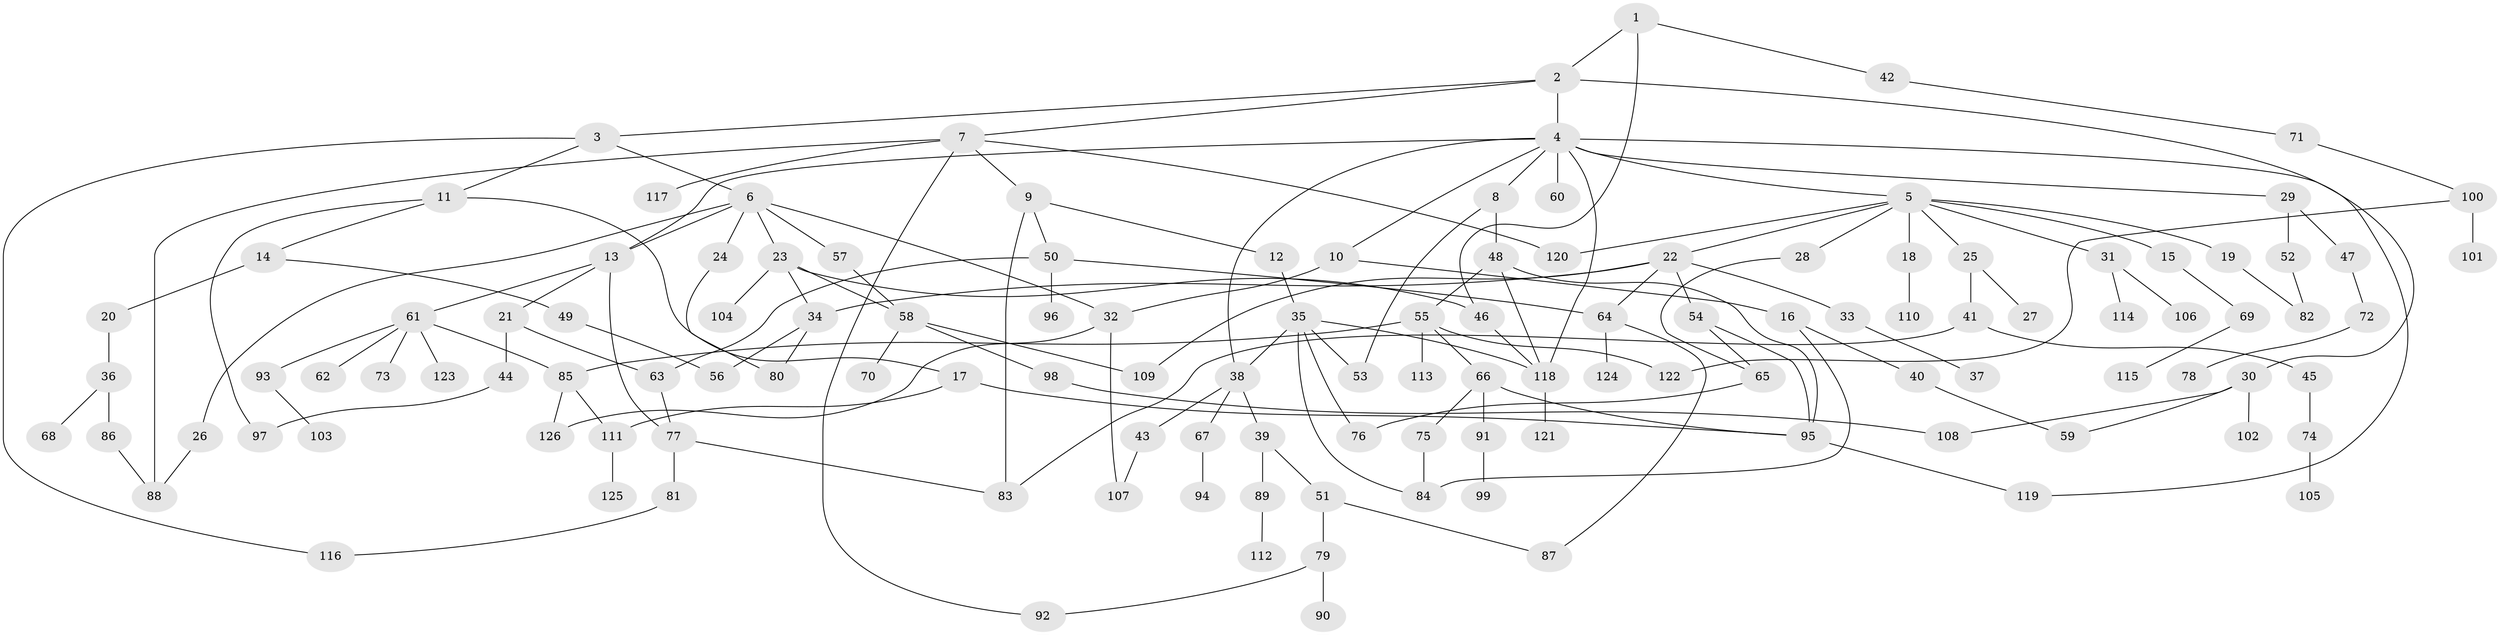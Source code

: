 // Generated by graph-tools (version 1.1) at 2025/01/03/09/25 03:01:07]
// undirected, 126 vertices, 166 edges
graph export_dot {
graph [start="1"]
  node [color=gray90,style=filled];
  1;
  2;
  3;
  4;
  5;
  6;
  7;
  8;
  9;
  10;
  11;
  12;
  13;
  14;
  15;
  16;
  17;
  18;
  19;
  20;
  21;
  22;
  23;
  24;
  25;
  26;
  27;
  28;
  29;
  30;
  31;
  32;
  33;
  34;
  35;
  36;
  37;
  38;
  39;
  40;
  41;
  42;
  43;
  44;
  45;
  46;
  47;
  48;
  49;
  50;
  51;
  52;
  53;
  54;
  55;
  56;
  57;
  58;
  59;
  60;
  61;
  62;
  63;
  64;
  65;
  66;
  67;
  68;
  69;
  70;
  71;
  72;
  73;
  74;
  75;
  76;
  77;
  78;
  79;
  80;
  81;
  82;
  83;
  84;
  85;
  86;
  87;
  88;
  89;
  90;
  91;
  92;
  93;
  94;
  95;
  96;
  97;
  98;
  99;
  100;
  101;
  102;
  103;
  104;
  105;
  106;
  107;
  108;
  109;
  110;
  111;
  112;
  113;
  114;
  115;
  116;
  117;
  118;
  119;
  120;
  121;
  122;
  123;
  124;
  125;
  126;
  1 -- 2;
  1 -- 42;
  1 -- 46;
  2 -- 3;
  2 -- 4;
  2 -- 7;
  2 -- 30;
  3 -- 6;
  3 -- 11;
  3 -- 116;
  4 -- 5;
  4 -- 8;
  4 -- 10;
  4 -- 29;
  4 -- 60;
  4 -- 118;
  4 -- 13;
  4 -- 119;
  4 -- 38;
  5 -- 15;
  5 -- 18;
  5 -- 19;
  5 -- 22;
  5 -- 25;
  5 -- 28;
  5 -- 31;
  5 -- 120;
  6 -- 13;
  6 -- 23;
  6 -- 24;
  6 -- 26;
  6 -- 57;
  6 -- 32;
  7 -- 9;
  7 -- 117;
  7 -- 92;
  7 -- 88;
  7 -- 120;
  8 -- 48;
  8 -- 53;
  9 -- 12;
  9 -- 50;
  9 -- 83;
  10 -- 16;
  10 -- 32;
  11 -- 14;
  11 -- 17;
  11 -- 97;
  12 -- 35;
  13 -- 21;
  13 -- 61;
  13 -- 77;
  14 -- 20;
  14 -- 49;
  15 -- 69;
  16 -- 40;
  16 -- 84;
  17 -- 111;
  17 -- 95;
  18 -- 110;
  19 -- 82;
  20 -- 36;
  21 -- 44;
  21 -- 63;
  22 -- 33;
  22 -- 34;
  22 -- 54;
  22 -- 109;
  22 -- 64;
  23 -- 104;
  23 -- 46;
  23 -- 34;
  23 -- 58;
  24 -- 80;
  25 -- 27;
  25 -- 41;
  26 -- 88;
  28 -- 65;
  29 -- 47;
  29 -- 52;
  30 -- 102;
  30 -- 59;
  30 -- 108;
  31 -- 106;
  31 -- 114;
  32 -- 107;
  32 -- 126;
  33 -- 37;
  34 -- 56;
  34 -- 80;
  35 -- 38;
  35 -- 76;
  35 -- 84;
  35 -- 118;
  35 -- 53;
  36 -- 68;
  36 -- 86;
  38 -- 39;
  38 -- 43;
  38 -- 67;
  39 -- 51;
  39 -- 89;
  40 -- 59;
  41 -- 45;
  41 -- 83;
  42 -- 71;
  43 -- 107;
  44 -- 97;
  45 -- 74;
  46 -- 118;
  47 -- 72;
  48 -- 55;
  48 -- 118;
  48 -- 95;
  49 -- 56;
  50 -- 64;
  50 -- 96;
  50 -- 63;
  51 -- 79;
  51 -- 87;
  52 -- 82;
  54 -- 95;
  54 -- 65;
  55 -- 66;
  55 -- 85;
  55 -- 113;
  55 -- 122;
  57 -- 58;
  58 -- 70;
  58 -- 98;
  58 -- 109;
  61 -- 62;
  61 -- 73;
  61 -- 93;
  61 -- 123;
  61 -- 85;
  63 -- 77;
  64 -- 124;
  64 -- 87;
  65 -- 76;
  66 -- 75;
  66 -- 91;
  66 -- 95;
  67 -- 94;
  69 -- 115;
  71 -- 100;
  72 -- 78;
  74 -- 105;
  75 -- 84;
  77 -- 81;
  77 -- 83;
  79 -- 90;
  79 -- 92;
  81 -- 116;
  85 -- 111;
  85 -- 126;
  86 -- 88;
  89 -- 112;
  91 -- 99;
  93 -- 103;
  95 -- 119;
  98 -- 108;
  100 -- 101;
  100 -- 122;
  111 -- 125;
  118 -- 121;
}
